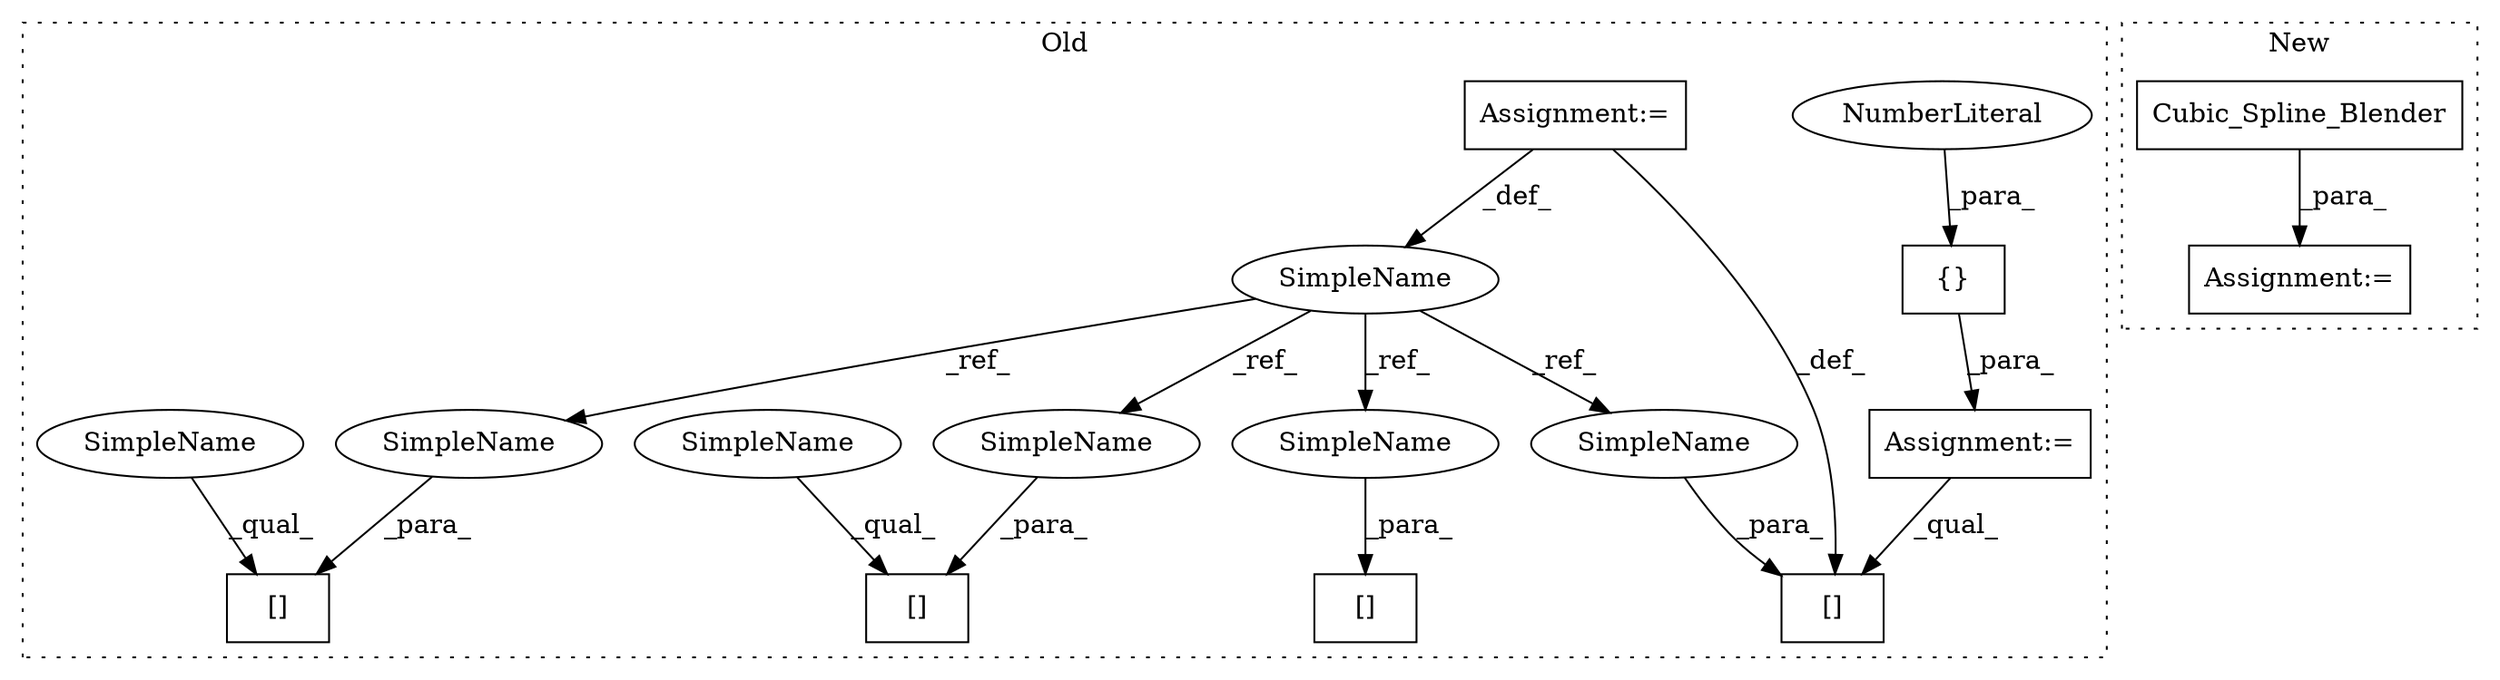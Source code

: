 digraph G {
subgraph cluster0 {
1 [label="{}" a="4" s="1365,1376" l="1,1" shape="box"];
3 [label="[]" a="2" s="1529,1535" l="4,1" shape="box"];
4 [label="NumberLiteral" a="34" s="1375" l="1" shape="ellipse"];
5 [label="SimpleName" a="42" s="1485" l="2" shape="ellipse"];
6 [label="[]" a="2" s="1607,1614" l="5,1" shape="box"];
7 [label="[]" a="2" s="1724,1731" l="5,1" shape="box"];
9 [label="Assignment:=" a="7" s="1428,1519" l="64,2" shape="box"];
10 [label="[]" a="2" s="1736,1747" l="9,1" shape="box"];
11 [label="Assignment:=" a="7" s="1343" l="1" shape="box"];
12 [label="SimpleName" a="42" s="1607" l="4" shape="ellipse"];
13 [label="SimpleName" a="42" s="1724" l="4" shape="ellipse"];
14 [label="SimpleName" a="42" s="1533" l="2" shape="ellipse"];
15 [label="SimpleName" a="42" s="1612" l="2" shape="ellipse"];
16 [label="SimpleName" a="42" s="1729" l="2" shape="ellipse"];
17 [label="SimpleName" a="42" s="1745" l="2" shape="ellipse"];
label = "Old";
style="dotted";
}
subgraph cluster1 {
2 [label="Cubic_Spline_Blender" a="32" s="2174,2201" l="21,1" shape="box"];
8 [label="Assignment:=" a="7" s="2585" l="1" shape="box"];
label = "New";
style="dotted";
}
1 -> 11 [label="_para_"];
2 -> 8 [label="_para_"];
4 -> 1 [label="_para_"];
5 -> 17 [label="_ref_"];
5 -> 15 [label="_ref_"];
5 -> 16 [label="_ref_"];
5 -> 14 [label="_ref_"];
9 -> 3 [label="_def_"];
9 -> 5 [label="_def_"];
11 -> 3 [label="_qual_"];
12 -> 6 [label="_qual_"];
13 -> 7 [label="_qual_"];
14 -> 3 [label="_para_"];
15 -> 6 [label="_para_"];
16 -> 7 [label="_para_"];
17 -> 10 [label="_para_"];
}